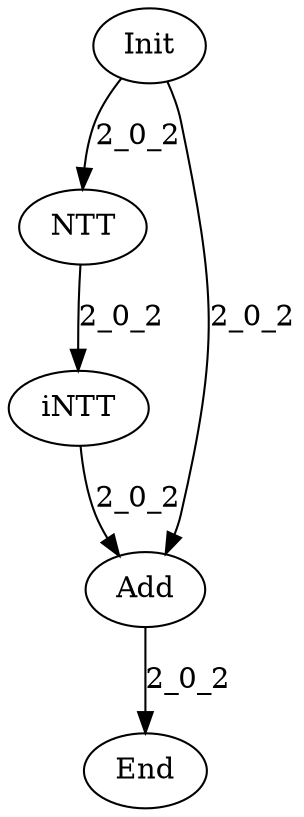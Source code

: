 digraph G {
Init[label="Init"];
End[label="End"];
NTT[label="NTT"];
iNTT[label="iNTT"];
Add[label="Add"];
Init -> NTT[label="2_0_2"];
NTT -> iNTT[label="2_0_2"];
iNTT -> Add[label="2_0_2"];
Init -> Add[label="2_0_2"];
Add -> End[label="2_0_2"];
}